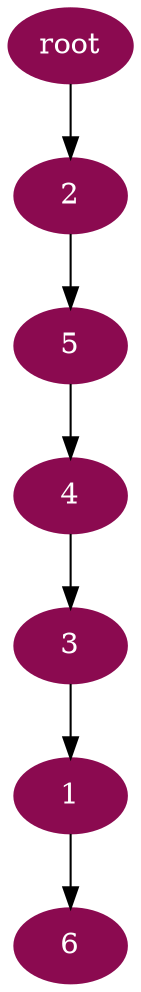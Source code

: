 digraph G {
node [color=deeppink4, style=filled, fontcolor=white];
3 -> 1;
"root" -> 2;
4 -> 3;
5 -> 4;
2 -> 5;
1 -> 6;
}
